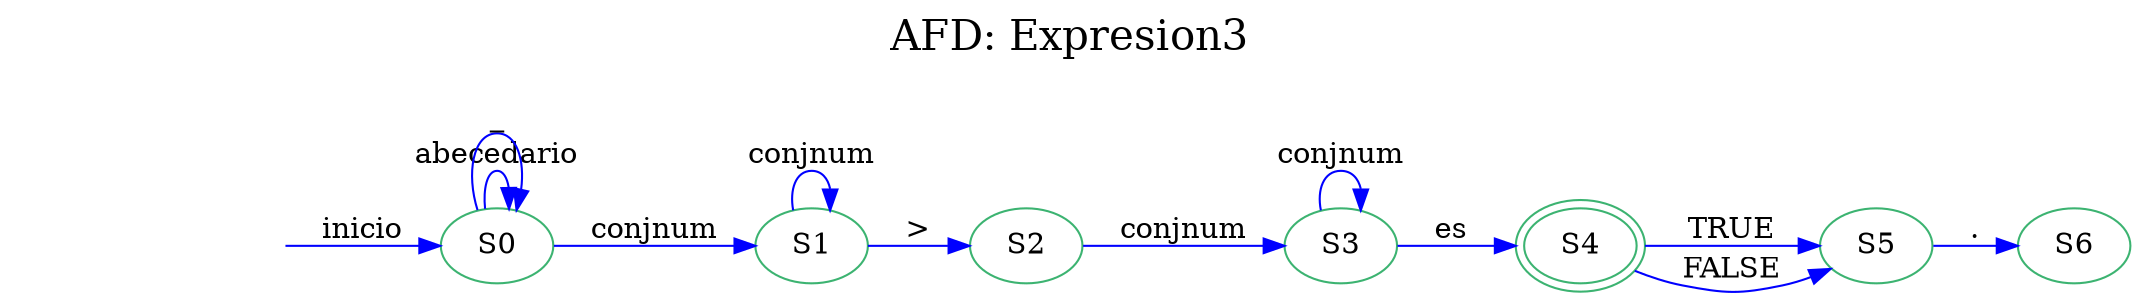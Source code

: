 digraph AFD { 
graph [label="AFD: Expresion3", labelloc=t, fontsize=20]; rankdir=LR;edge [color=blue];node [color = mediumseagreen];"S0"[ label=S0]
"S1"[ label=S1]
"S2"[ label=S2]
"S3"[ label=S3]
"S4"[ label=S4]
"S5"[ label=S5]
"S6"[ label=S6]
secret_node [style=invis];
secret_node -> S0 [label="inicio"];S4[peripheries=2];
"S0"->"S0"[label="abecedario"];
"S0"->"S0"[label="\_"];
"S0"->"S1"[label="conjnum"];
"S1"->"S2"[label="\>"];
"S1"->"S1"[label="conjnum"];
"S2"->"S3"[label="conjnum"];
"S3"->"S4"[label="es "];
"S3"->"S3"[label="conjnum"];
"S4"->"S5"[label="TRUE"];
"S4"->"S5"[label="FALSE"];
"S5"->"S6"[label="\."];

}